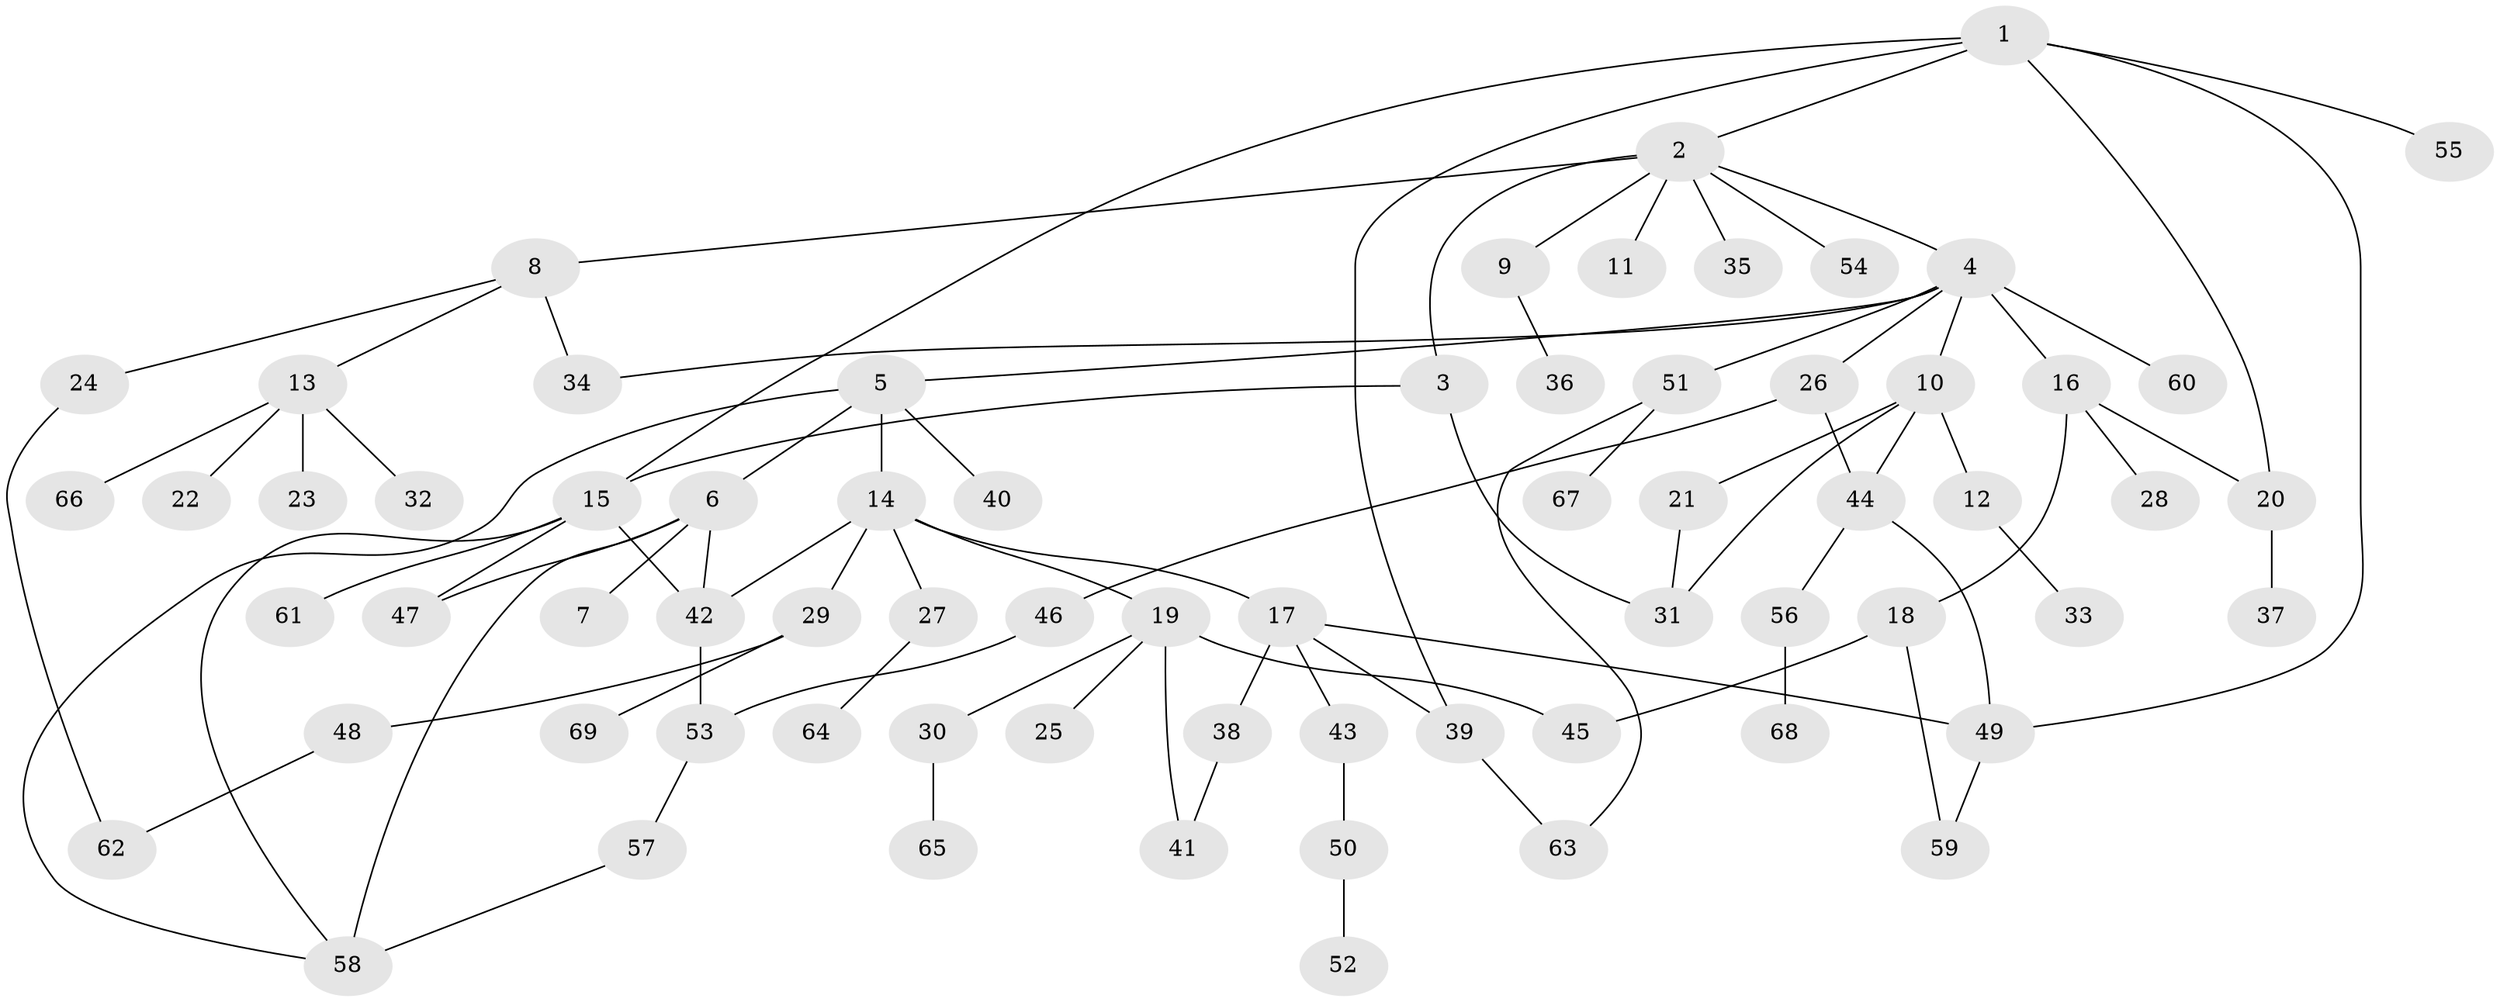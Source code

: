 // coarse degree distribution, {1: 0.5121951219512195, 3: 0.07317073170731707, 2: 0.2926829268292683, 5: 0.07317073170731707, 18: 0.024390243902439025, 9: 0.024390243902439025}
// Generated by graph-tools (version 1.1) at 2025/44/03/04/25 21:44:40]
// undirected, 69 vertices, 89 edges
graph export_dot {
graph [start="1"]
  node [color=gray90,style=filled];
  1;
  2;
  3;
  4;
  5;
  6;
  7;
  8;
  9;
  10;
  11;
  12;
  13;
  14;
  15;
  16;
  17;
  18;
  19;
  20;
  21;
  22;
  23;
  24;
  25;
  26;
  27;
  28;
  29;
  30;
  31;
  32;
  33;
  34;
  35;
  36;
  37;
  38;
  39;
  40;
  41;
  42;
  43;
  44;
  45;
  46;
  47;
  48;
  49;
  50;
  51;
  52;
  53;
  54;
  55;
  56;
  57;
  58;
  59;
  60;
  61;
  62;
  63;
  64;
  65;
  66;
  67;
  68;
  69;
  1 -- 2;
  1 -- 55;
  1 -- 39;
  1 -- 20;
  1 -- 15;
  1 -- 49;
  2 -- 3;
  2 -- 4;
  2 -- 8;
  2 -- 9;
  2 -- 11;
  2 -- 35;
  2 -- 54;
  3 -- 15;
  3 -- 31;
  4 -- 5;
  4 -- 10;
  4 -- 16;
  4 -- 26;
  4 -- 34;
  4 -- 51;
  4 -- 60;
  5 -- 6;
  5 -- 14;
  5 -- 40;
  5 -- 58;
  6 -- 7;
  6 -- 47;
  6 -- 42;
  6 -- 58;
  8 -- 13;
  8 -- 24;
  8 -- 34;
  9 -- 36;
  10 -- 12;
  10 -- 21;
  10 -- 44;
  10 -- 31;
  12 -- 33;
  13 -- 22;
  13 -- 23;
  13 -- 32;
  13 -- 66;
  14 -- 17;
  14 -- 19;
  14 -- 27;
  14 -- 29;
  14 -- 42;
  15 -- 42;
  15 -- 61;
  15 -- 58;
  15 -- 47;
  16 -- 18;
  16 -- 20;
  16 -- 28;
  17 -- 38;
  17 -- 39;
  17 -- 43;
  17 -- 49;
  18 -- 59;
  18 -- 45;
  19 -- 25;
  19 -- 30;
  19 -- 45;
  19 -- 41;
  20 -- 37;
  21 -- 31;
  24 -- 62;
  26 -- 46;
  26 -- 44;
  27 -- 64;
  29 -- 48;
  29 -- 69;
  30 -- 65;
  38 -- 41;
  39 -- 63;
  42 -- 53;
  43 -- 50;
  44 -- 49;
  44 -- 56;
  46 -- 53;
  48 -- 62;
  49 -- 59;
  50 -- 52;
  51 -- 63;
  51 -- 67;
  53 -- 57;
  56 -- 68;
  57 -- 58;
}
